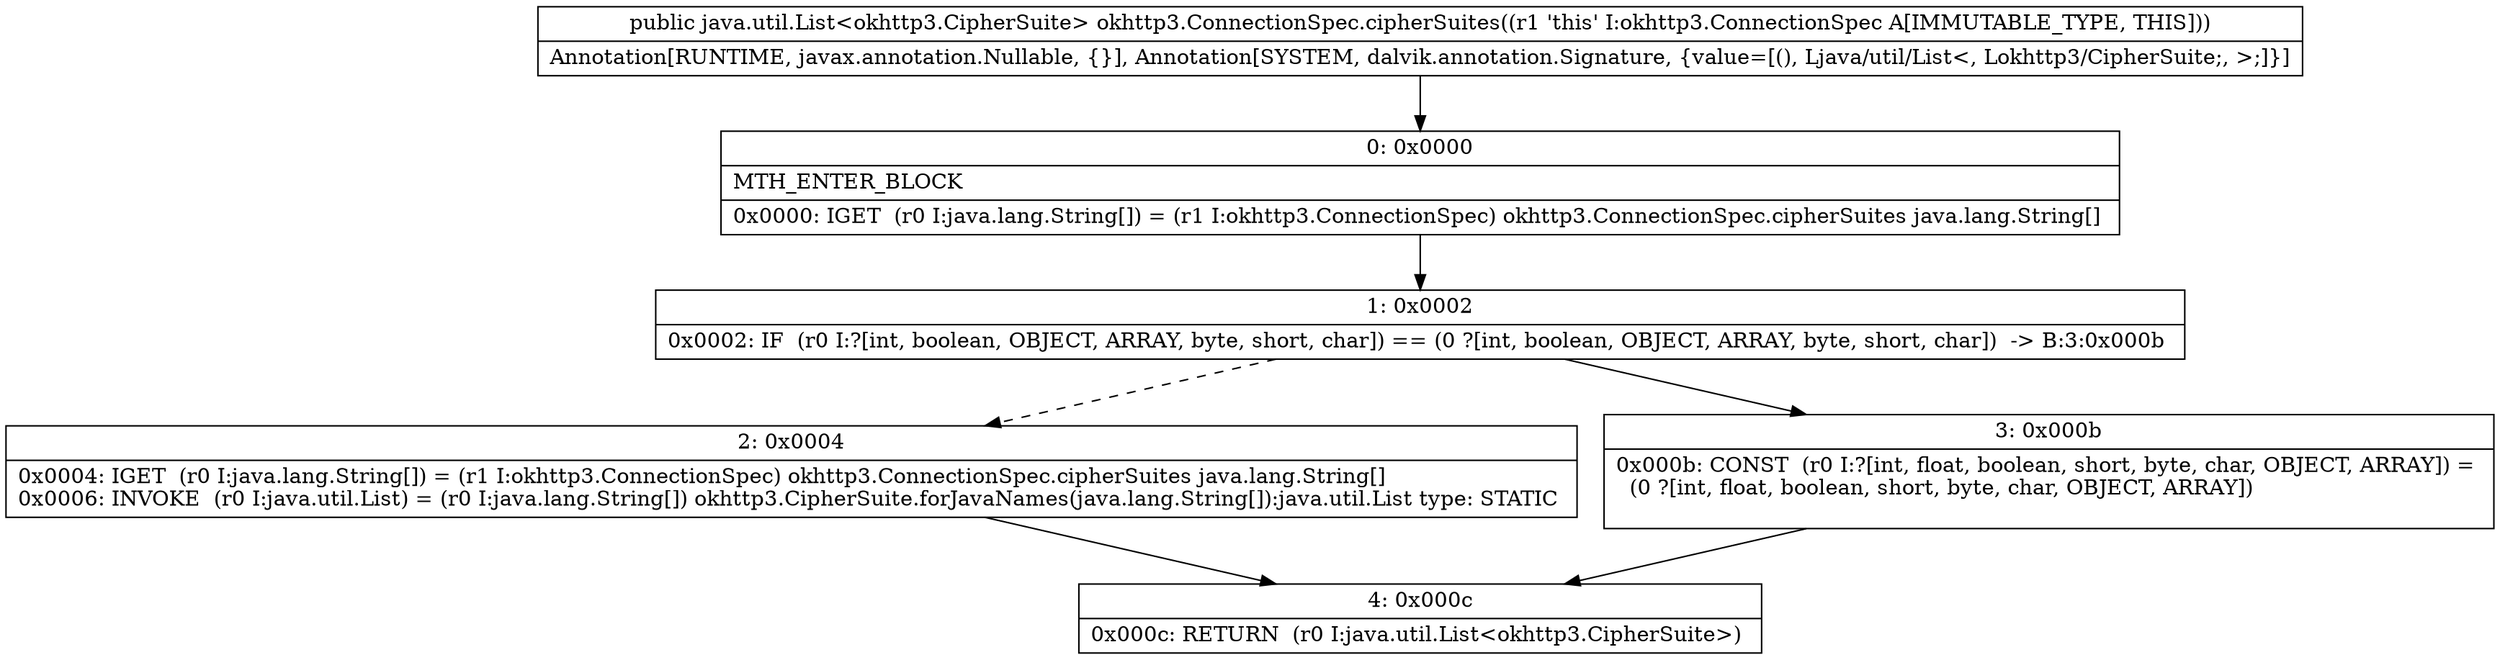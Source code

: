 digraph "CFG forokhttp3.ConnectionSpec.cipherSuites()Ljava\/util\/List;" {
Node_0 [shape=record,label="{0\:\ 0x0000|MTH_ENTER_BLOCK\l|0x0000: IGET  (r0 I:java.lang.String[]) = (r1 I:okhttp3.ConnectionSpec) okhttp3.ConnectionSpec.cipherSuites java.lang.String[] \l}"];
Node_1 [shape=record,label="{1\:\ 0x0002|0x0002: IF  (r0 I:?[int, boolean, OBJECT, ARRAY, byte, short, char]) == (0 ?[int, boolean, OBJECT, ARRAY, byte, short, char])  \-\> B:3:0x000b \l}"];
Node_2 [shape=record,label="{2\:\ 0x0004|0x0004: IGET  (r0 I:java.lang.String[]) = (r1 I:okhttp3.ConnectionSpec) okhttp3.ConnectionSpec.cipherSuites java.lang.String[] \l0x0006: INVOKE  (r0 I:java.util.List) = (r0 I:java.lang.String[]) okhttp3.CipherSuite.forJavaNames(java.lang.String[]):java.util.List type: STATIC \l}"];
Node_3 [shape=record,label="{3\:\ 0x000b|0x000b: CONST  (r0 I:?[int, float, boolean, short, byte, char, OBJECT, ARRAY]) = \l  (0 ?[int, float, boolean, short, byte, char, OBJECT, ARRAY])\l \l}"];
Node_4 [shape=record,label="{4\:\ 0x000c|0x000c: RETURN  (r0 I:java.util.List\<okhttp3.CipherSuite\>) \l}"];
MethodNode[shape=record,label="{public java.util.List\<okhttp3.CipherSuite\> okhttp3.ConnectionSpec.cipherSuites((r1 'this' I:okhttp3.ConnectionSpec A[IMMUTABLE_TYPE, THIS]))  | Annotation[RUNTIME, javax.annotation.Nullable, \{\}], Annotation[SYSTEM, dalvik.annotation.Signature, \{value=[(), Ljava\/util\/List\<, Lokhttp3\/CipherSuite;, \>;]\}]\l}"];
MethodNode -> Node_0;
Node_0 -> Node_1;
Node_1 -> Node_2[style=dashed];
Node_1 -> Node_3;
Node_2 -> Node_4;
Node_3 -> Node_4;
}

